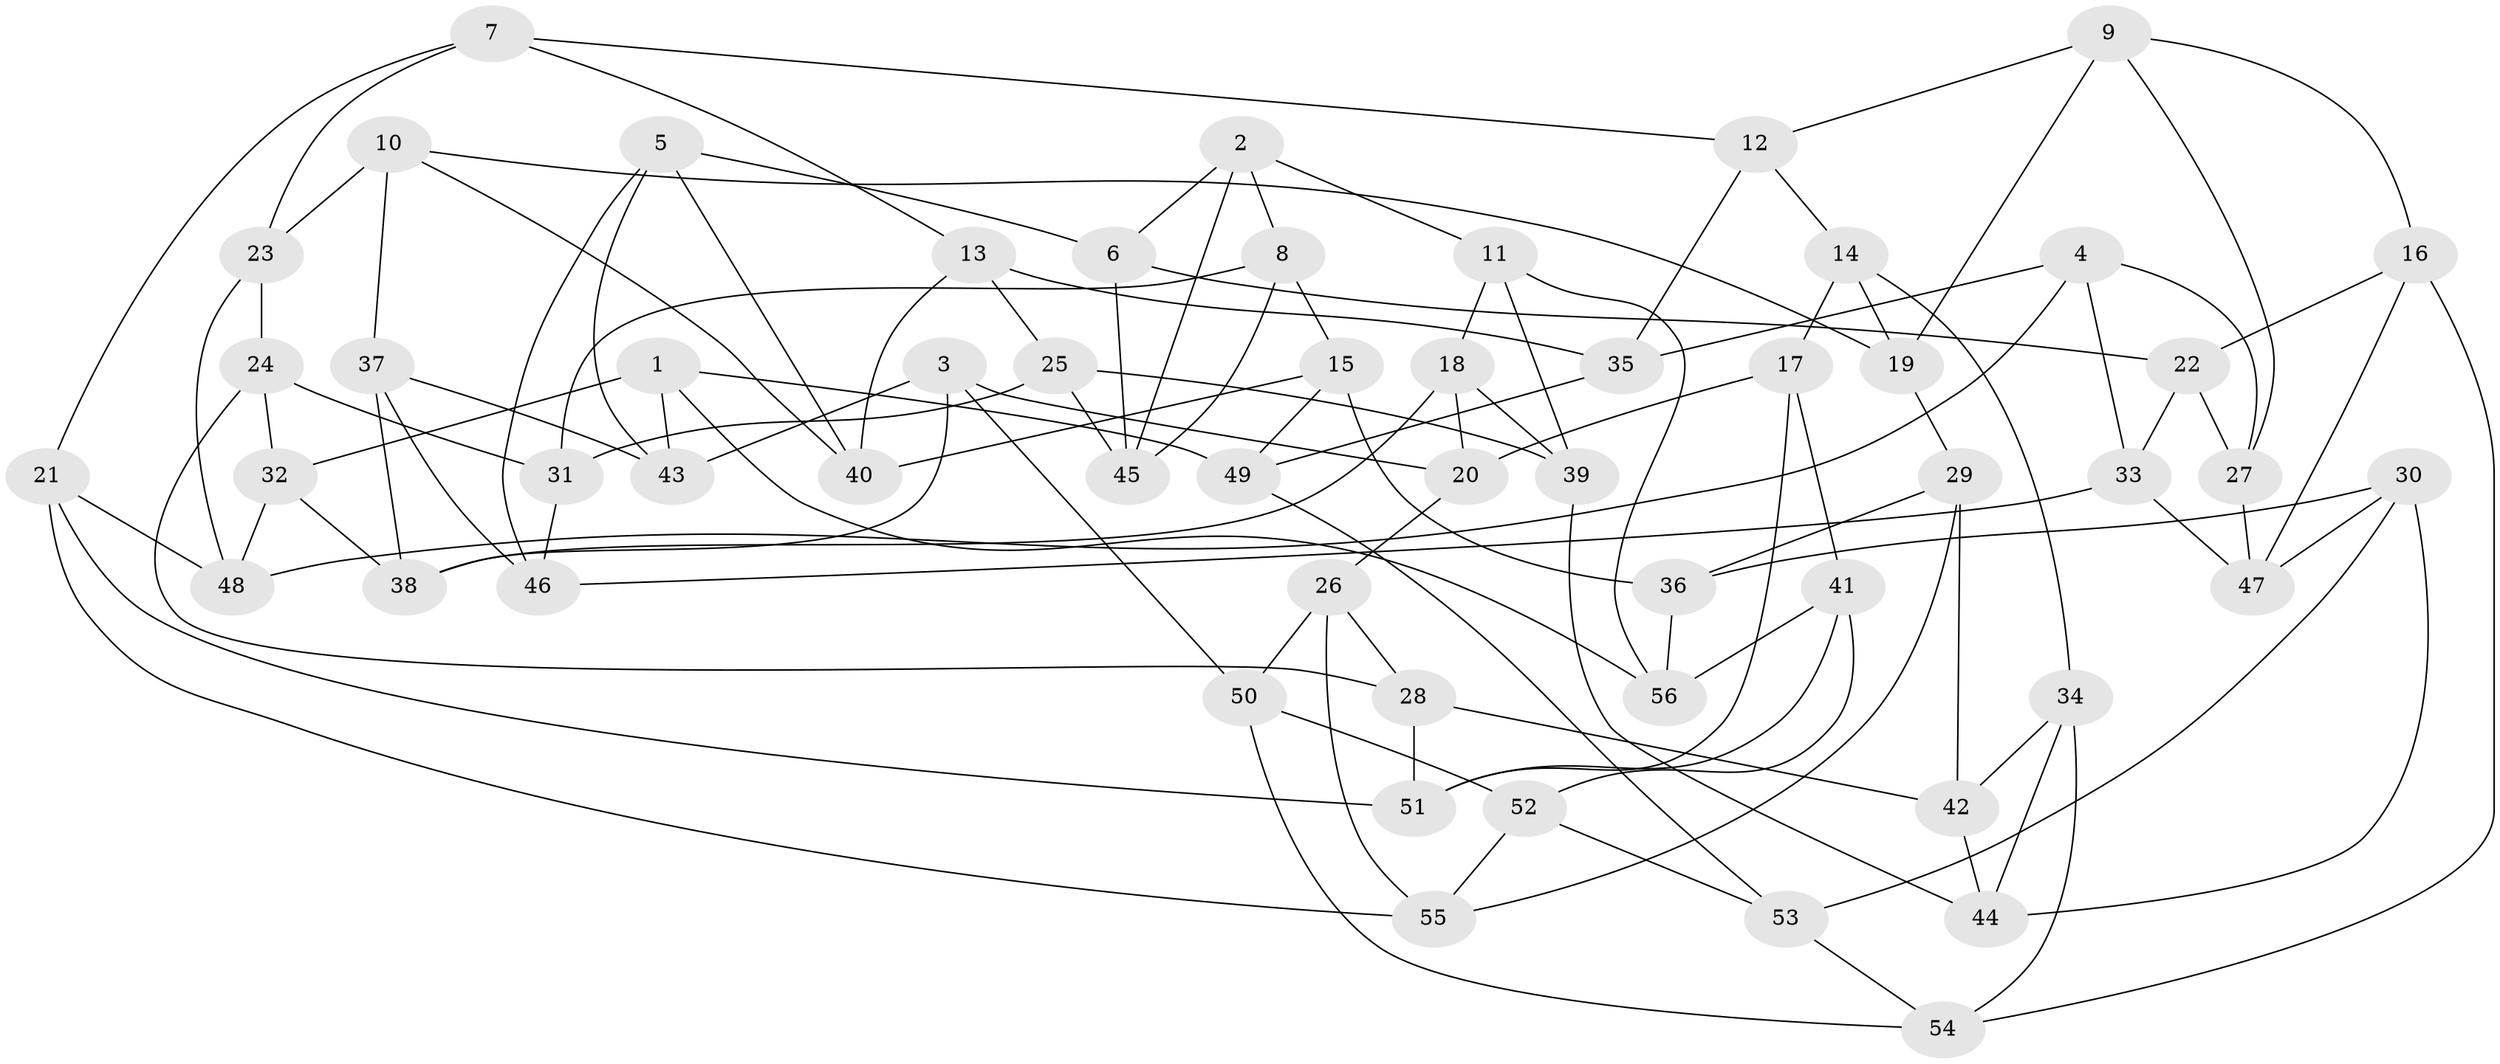 // Generated by graph-tools (version 1.1) at 2025/03/03/09/25 03:03:09]
// undirected, 56 vertices, 112 edges
graph export_dot {
graph [start="1"]
  node [color=gray90,style=filled];
  1;
  2;
  3;
  4;
  5;
  6;
  7;
  8;
  9;
  10;
  11;
  12;
  13;
  14;
  15;
  16;
  17;
  18;
  19;
  20;
  21;
  22;
  23;
  24;
  25;
  26;
  27;
  28;
  29;
  30;
  31;
  32;
  33;
  34;
  35;
  36;
  37;
  38;
  39;
  40;
  41;
  42;
  43;
  44;
  45;
  46;
  47;
  48;
  49;
  50;
  51;
  52;
  53;
  54;
  55;
  56;
  1 -- 32;
  1 -- 56;
  1 -- 49;
  1 -- 43;
  2 -- 6;
  2 -- 45;
  2 -- 11;
  2 -- 8;
  3 -- 38;
  3 -- 50;
  3 -- 20;
  3 -- 43;
  4 -- 35;
  4 -- 27;
  4 -- 33;
  4 -- 48;
  5 -- 43;
  5 -- 6;
  5 -- 46;
  5 -- 40;
  6 -- 45;
  6 -- 22;
  7 -- 21;
  7 -- 12;
  7 -- 23;
  7 -- 13;
  8 -- 15;
  8 -- 45;
  8 -- 31;
  9 -- 12;
  9 -- 19;
  9 -- 16;
  9 -- 27;
  10 -- 40;
  10 -- 19;
  10 -- 37;
  10 -- 23;
  11 -- 39;
  11 -- 18;
  11 -- 56;
  12 -- 14;
  12 -- 35;
  13 -- 40;
  13 -- 25;
  13 -- 35;
  14 -- 17;
  14 -- 19;
  14 -- 34;
  15 -- 40;
  15 -- 36;
  15 -- 49;
  16 -- 47;
  16 -- 22;
  16 -- 54;
  17 -- 51;
  17 -- 20;
  17 -- 41;
  18 -- 39;
  18 -- 38;
  18 -- 20;
  19 -- 29;
  20 -- 26;
  21 -- 48;
  21 -- 55;
  21 -- 51;
  22 -- 27;
  22 -- 33;
  23 -- 24;
  23 -- 48;
  24 -- 32;
  24 -- 31;
  24 -- 28;
  25 -- 31;
  25 -- 39;
  25 -- 45;
  26 -- 55;
  26 -- 50;
  26 -- 28;
  27 -- 47;
  28 -- 51;
  28 -- 42;
  29 -- 42;
  29 -- 55;
  29 -- 36;
  30 -- 53;
  30 -- 36;
  30 -- 44;
  30 -- 47;
  31 -- 46;
  32 -- 48;
  32 -- 38;
  33 -- 46;
  33 -- 47;
  34 -- 54;
  34 -- 42;
  34 -- 44;
  35 -- 49;
  36 -- 56;
  37 -- 43;
  37 -- 38;
  37 -- 46;
  39 -- 44;
  41 -- 56;
  41 -- 52;
  41 -- 51;
  42 -- 44;
  49 -- 53;
  50 -- 54;
  50 -- 52;
  52 -- 55;
  52 -- 53;
  53 -- 54;
}
